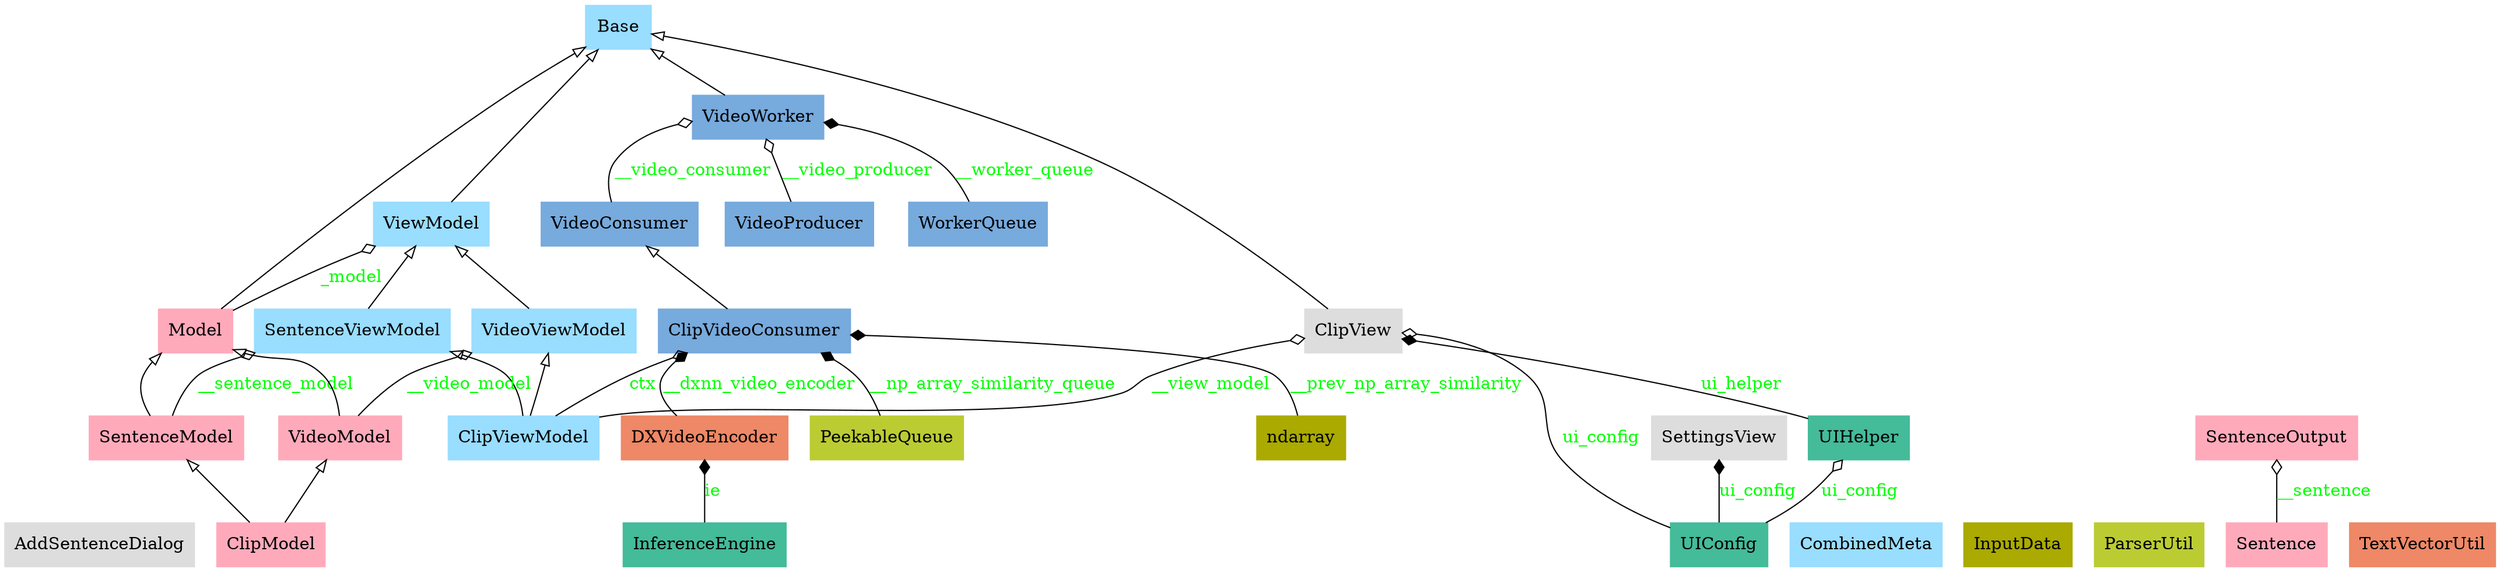 digraph "classes" {
rankdir=BT
charset="utf-8"
"clip_demo_app_pyqt.view.clip_view.AddSentenceDialog" [color="#DDDDDD", fontcolor="black", label=<AddSentenceDialog>, shape="record", style="filled"];
"clip_demo_app_pyqt.common.base.Base" [color="#99DDFF", fontcolor="black", label=<Base>, shape="record", style="filled"];
"clip_demo_app_pyqt.model.clip_model.ClipModel" [color="#FFAABB", fontcolor="black", label=<ClipModel>, shape="record", style="filled"];
"clip_demo_app_pyqt.view.multithreading.clip_video_consumer.ClipVideoConsumer" [color="#77AADD", fontcolor="black", label=<ClipVideoConsumer>, shape="record", style="filled"];
"clip_demo_app_pyqt.view.clip_view.ClipView" [color="#DDDDDD", fontcolor="black", label=<ClipView>, shape="record", style="filled"];
"clip_demo_app_pyqt.viewmodel.clip_view_model.ClipViewModel" [color="#99DDFF", fontcolor="black", label=<ClipViewModel>, shape="record", style="filled"];
"clip_demo_app_pyqt.common.base.CombinedMeta" [color="#99DDFF", fontcolor="black", label=<CombinedMeta>, shape="record", style="filled"];
"clip_demo_app_pyqt.lib.clip.dx_video_encoder.DXVideoEncoder" [color="#EE8866", fontcolor="black", label=<DXVideoEncoder>, shape="record", style="filled"];
"dx_engine.inference_engine.InferenceEngine" [color="#44BB99", fontcolor="black", label=<InferenceEngine>, shape="record", style="filled"];
"clip_demo_app_pyqt.data.input_data.InputData" [color="#AAAA00", fontcolor="black", label=<InputData>, shape="record", style="filled"];
"clip_demo_app_pyqt.model.model.Model" [color="#FFAABB", fontcolor="black", label=<Model>, shape="record", style="filled"];
"clip_demo_app_pyqt.common.parser.parser_util.ParserUtil" [color="#BBCC33", fontcolor="black", label=<ParserUtil>, shape="record", style="filled"];
"clip_demo_app_pyqt.common.util.peekable_queue.PeekableQueue" [color="#BBCC33", fontcolor="black", label=<PeekableQueue>, shape="record", style="filled"];
"clip_demo_app_pyqt.model.sentence_model.Sentence" [color="#FFAABB", fontcolor="black", label=<Sentence>, shape="record", style="filled"];
"clip_demo_app_pyqt.model.sentence_model.SentenceModel" [color="#FFAABB", fontcolor="black", label=<SentenceModel>, shape="record", style="filled"];
"clip_demo_app_pyqt.model.sentence_model.SentenceOutput" [color="#FFAABB", fontcolor="black", label=<SentenceOutput>, shape="record", style="filled"];
"clip_demo_app_pyqt.viewmodel.sentence_view_model.SentenceViewModel" [color="#99DDFF", fontcolor="black", label=<SentenceViewModel>, shape="record", style="filled"];
"clip_demo_app_pyqt.view.settings_view.SettingsView" [color="#DDDDDD", fontcolor="black", label=<SettingsView>, shape="record", style="filled"];
"clip_demo_app_pyqt.lib.clip.dx_text_encoder.TextVectorUtil" [color="#EE8866", fontcolor="black", label=<TextVectorUtil>, shape="record", style="filled"];
"clip_demo_app_pyqt.common.config.ui_config.UIConfig" [color="#44BB99", fontcolor="black", label=<UIConfig>, shape="record", style="filled"];
"clip_demo_app_pyqt.common.config.ui_config.UIHelper" [color="#44BB99", fontcolor="black", label=<UIHelper>, shape="record", style="filled"];
"clip_demo_app_pyqt.view.multithreading.video_consumer.VideoConsumer" [color="#77AADD", fontcolor="black", label=<VideoConsumer>, shape="record", style="filled"];
"clip_demo_app_pyqt.model.video_model.VideoModel" [color="#FFAABB", fontcolor="black", label=<VideoModel>, shape="record", style="filled"];
"clip_demo_app_pyqt.view.multithreading.video_producer.VideoProducer" [color="#77AADD", fontcolor="black", label=<VideoProducer>, shape="record", style="filled"];
"clip_demo_app_pyqt.viewmodel.video_view_model.VideoViewModel" [color="#99DDFF", fontcolor="black", label=<VideoViewModel>, shape="record", style="filled"];
"clip_demo_app_pyqt.view.multithreading.video_worker.VideoWorker" [color="#77AADD", fontcolor="black", label=<VideoWorker>, shape="record", style="filled"];
"clip_demo_app_pyqt.viewmodel.view_model.ViewModel" [color="#99DDFF", fontcolor="black", label=<ViewModel>, shape="record", style="filled"];
"clip_demo_app_pyqt.view.multithreading.video_worker.WorkerQueue" [color="#77AADD", fontcolor="black", label=<WorkerQueue>, shape="record", style="filled"];
".ndarray" [color="#AAAA00", fontcolor="black", label=<ndarray>, shape="record", style="filled"];
"clip_demo_app_pyqt.model.clip_model.ClipModel" -> "clip_demo_app_pyqt.model.sentence_model.SentenceModel" [arrowhead="empty", arrowtail="none"];
"clip_demo_app_pyqt.model.clip_model.ClipModel" -> "clip_demo_app_pyqt.model.video_model.VideoModel" [arrowhead="empty", arrowtail="none"];
"clip_demo_app_pyqt.model.model.Model" -> "clip_demo_app_pyqt.common.base.Base" [arrowhead="empty", arrowtail="none"];
"clip_demo_app_pyqt.model.sentence_model.SentenceModel" -> "clip_demo_app_pyqt.model.model.Model" [arrowhead="empty", arrowtail="none"];
"clip_demo_app_pyqt.model.video_model.VideoModel" -> "clip_demo_app_pyqt.model.model.Model" [arrowhead="empty", arrowtail="none"];
"clip_demo_app_pyqt.view.clip_view.ClipView" -> "clip_demo_app_pyqt.common.base.Base" [arrowhead="empty", arrowtail="none"];
"clip_demo_app_pyqt.view.multithreading.clip_video_consumer.ClipVideoConsumer" -> "clip_demo_app_pyqt.view.multithreading.video_consumer.VideoConsumer" [arrowhead="empty", arrowtail="none"];
"clip_demo_app_pyqt.view.multithreading.video_worker.VideoWorker" -> "clip_demo_app_pyqt.common.base.Base" [arrowhead="empty", arrowtail="none"];
"clip_demo_app_pyqt.viewmodel.clip_view_model.ClipViewModel" -> "clip_demo_app_pyqt.viewmodel.sentence_view_model.SentenceViewModel" [arrowhead="empty", arrowtail="none"];
"clip_demo_app_pyqt.viewmodel.clip_view_model.ClipViewModel" -> "clip_demo_app_pyqt.viewmodel.video_view_model.VideoViewModel" [arrowhead="empty", arrowtail="none"];
"clip_demo_app_pyqt.viewmodel.sentence_view_model.SentenceViewModel" -> "clip_demo_app_pyqt.viewmodel.view_model.ViewModel" [arrowhead="empty", arrowtail="none"];
"clip_demo_app_pyqt.viewmodel.video_view_model.VideoViewModel" -> "clip_demo_app_pyqt.viewmodel.view_model.ViewModel" [arrowhead="empty", arrowtail="none"];
"clip_demo_app_pyqt.viewmodel.view_model.ViewModel" -> "clip_demo_app_pyqt.common.base.Base" [arrowhead="empty", arrowtail="none"];
".ndarray" -> "clip_demo_app_pyqt.view.multithreading.clip_video_consumer.ClipVideoConsumer" [arrowhead="diamond", arrowtail="none", fontcolor="green", label="__prev_np_array_similarity", style="solid"];
"clip_demo_app_pyqt.common.config.ui_config.UIConfig" -> "clip_demo_app_pyqt.view.settings_view.SettingsView" [arrowhead="diamond", arrowtail="none", fontcolor="green", label="ui_config", style="solid"];
"clip_demo_app_pyqt.common.config.ui_config.UIHelper" -> "clip_demo_app_pyqt.view.clip_view.ClipView" [arrowhead="diamond", arrowtail="none", fontcolor="green", label="ui_helper", style="solid"];
"clip_demo_app_pyqt.common.util.peekable_queue.PeekableQueue" -> "clip_demo_app_pyqt.view.multithreading.clip_video_consumer.ClipVideoConsumer" [arrowhead="diamond", arrowtail="none", fontcolor="green", label="__np_array_similarity_queue", style="solid"];
"clip_demo_app_pyqt.lib.clip.dx_video_encoder.DXVideoEncoder" -> "clip_demo_app_pyqt.view.multithreading.clip_video_consumer.ClipVideoConsumer" [arrowhead="diamond", arrowtail="none", fontcolor="green", label="__dxnn_video_encoder", style="solid"];
"clip_demo_app_pyqt.view.multithreading.video_worker.WorkerQueue" -> "clip_demo_app_pyqt.view.multithreading.video_worker.VideoWorker" [arrowhead="diamond", arrowtail="none", fontcolor="green", label="__worker_queue", style="solid"];
"dx_engine.inference_engine.InferenceEngine" -> "clip_demo_app_pyqt.lib.clip.dx_video_encoder.DXVideoEncoder" [arrowhead="diamond", arrowtail="none", fontcolor="green", label="ie", style="solid"];
"clip_demo_app_pyqt.common.config.ui_config.UIConfig" -> "clip_demo_app_pyqt.common.config.ui_config.UIHelper" [arrowhead="odiamond", arrowtail="none", fontcolor="green", label="ui_config", style="solid"];
"clip_demo_app_pyqt.common.config.ui_config.UIConfig" -> "clip_demo_app_pyqt.view.clip_view.ClipView" [arrowhead="odiamond", arrowtail="none", fontcolor="green", label="ui_config", style="solid"];
"clip_demo_app_pyqt.model.model.Model" -> "clip_demo_app_pyqt.viewmodel.view_model.ViewModel" [arrowhead="odiamond", arrowtail="none", fontcolor="green", label="_model", style="solid"];
"clip_demo_app_pyqt.model.sentence_model.Sentence" -> "clip_demo_app_pyqt.model.sentence_model.SentenceOutput" [arrowhead="odiamond", arrowtail="none", fontcolor="green", label="__sentence", style="solid"];
"clip_demo_app_pyqt.model.sentence_model.SentenceModel" -> "clip_demo_app_pyqt.viewmodel.sentence_view_model.SentenceViewModel" [arrowhead="odiamond", arrowtail="none", fontcolor="green", label="__sentence_model", style="solid"];
"clip_demo_app_pyqt.model.video_model.VideoModel" -> "clip_demo_app_pyqt.viewmodel.video_view_model.VideoViewModel" [arrowhead="odiamond", arrowtail="none", fontcolor="green", label="__video_model", style="solid"];
"clip_demo_app_pyqt.view.multithreading.video_consumer.VideoConsumer" -> "clip_demo_app_pyqt.view.multithreading.video_worker.VideoWorker" [arrowhead="odiamond", arrowtail="none", fontcolor="green", label="__video_consumer", style="solid"];
"clip_demo_app_pyqt.view.multithreading.video_producer.VideoProducer" -> "clip_demo_app_pyqt.view.multithreading.video_worker.VideoWorker" [arrowhead="odiamond", arrowtail="none", fontcolor="green", label="__video_producer", style="solid"];
"clip_demo_app_pyqt.viewmodel.clip_view_model.ClipViewModel" -> "clip_demo_app_pyqt.view.clip_view.ClipView" [arrowhead="odiamond", arrowtail="none", fontcolor="green", label="__view_model", style="solid"];
"clip_demo_app_pyqt.viewmodel.clip_view_model.ClipViewModel" -> "clip_demo_app_pyqt.view.multithreading.clip_video_consumer.ClipVideoConsumer" [arrowhead="odiamond", arrowtail="none", fontcolor="green", label="ctx", style="solid"];
}

